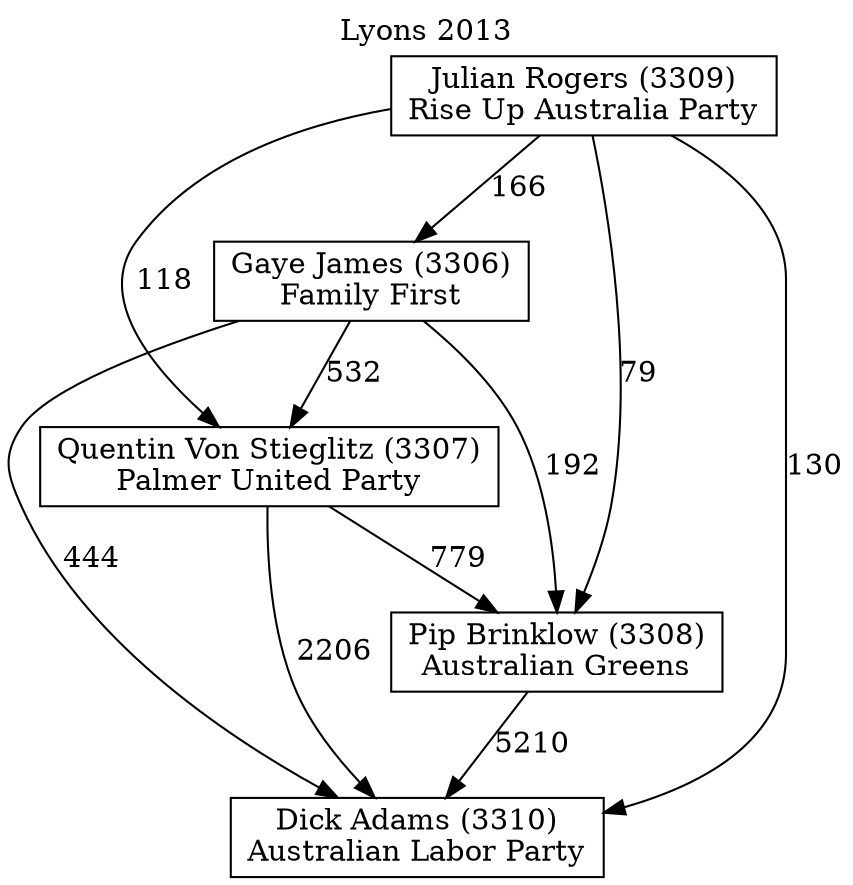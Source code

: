// House preference flow
digraph "Dick Adams (3310)_Lyons_2013" {
	graph [label="Lyons 2013" labelloc=t mclimit=10]
	node [shape=box]
	"Dick Adams (3310)" [label="Dick Adams (3310)
Australian Labor Party"]
	"Pip Brinklow (3308)" [label="Pip Brinklow (3308)
Australian Greens"]
	"Quentin Von Stieglitz (3307)" [label="Quentin Von Stieglitz (3307)
Palmer United Party"]
	"Gaye James (3306)" [label="Gaye James (3306)
Family First"]
	"Julian Rogers (3309)" [label="Julian Rogers (3309)
Rise Up Australia Party"]
	"Pip Brinklow (3308)" -> "Dick Adams (3310)" [label=5210]
	"Quentin Von Stieglitz (3307)" -> "Pip Brinklow (3308)" [label=779]
	"Gaye James (3306)" -> "Quentin Von Stieglitz (3307)" [label=532]
	"Julian Rogers (3309)" -> "Gaye James (3306)" [label=166]
	"Quentin Von Stieglitz (3307)" -> "Dick Adams (3310)" [label=2206]
	"Gaye James (3306)" -> "Dick Adams (3310)" [label=444]
	"Julian Rogers (3309)" -> "Dick Adams (3310)" [label=130]
	"Julian Rogers (3309)" -> "Quentin Von Stieglitz (3307)" [label=118]
	"Gaye James (3306)" -> "Pip Brinklow (3308)" [label=192]
	"Julian Rogers (3309)" -> "Pip Brinklow (3308)" [label=79]
}
